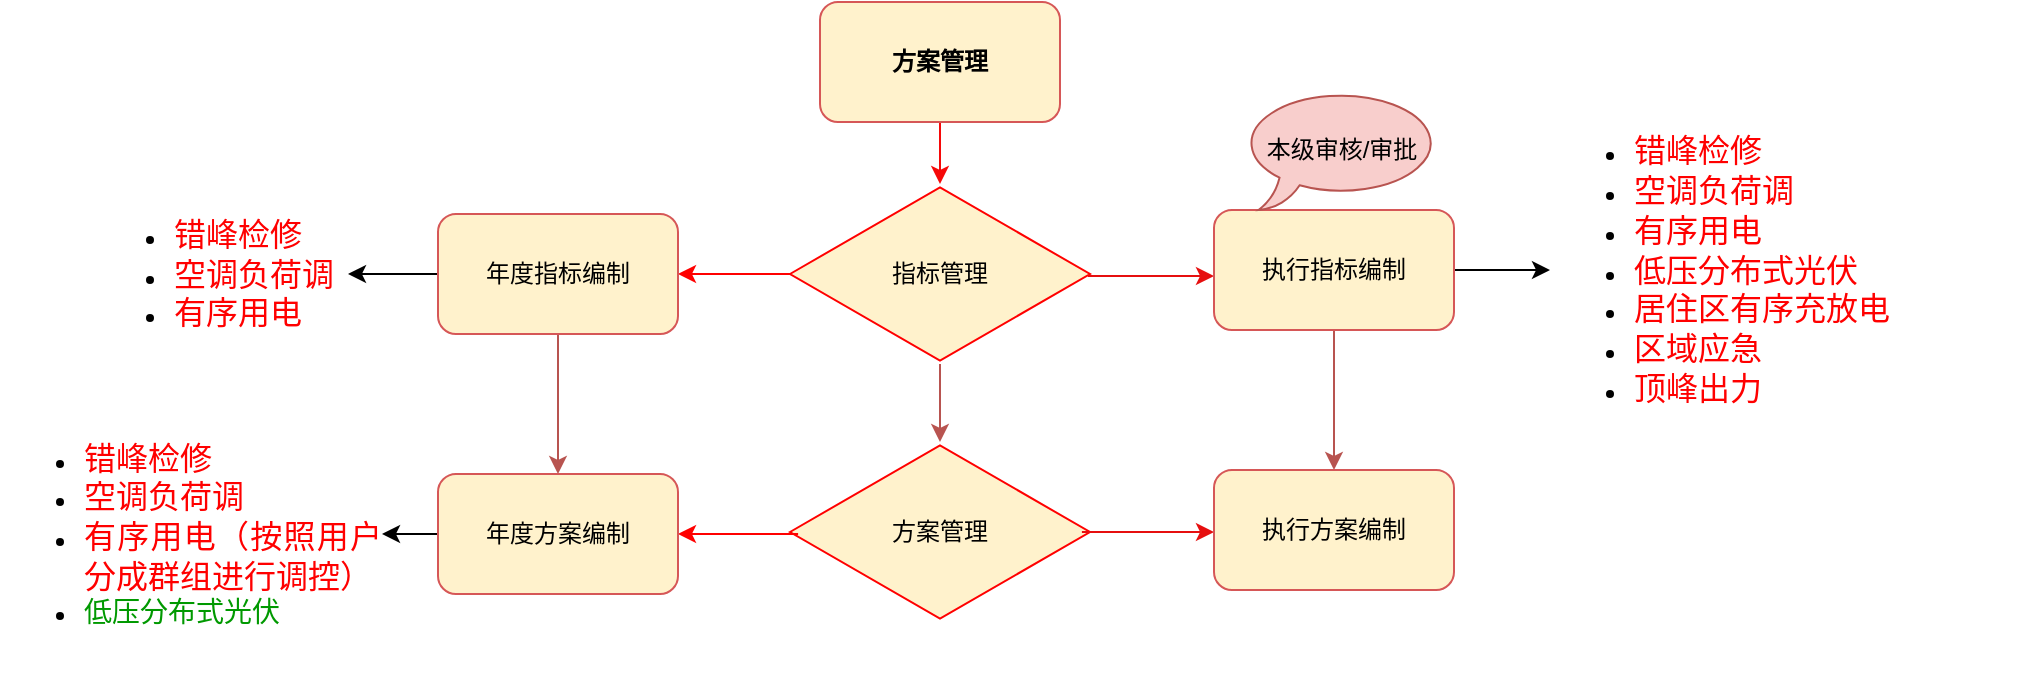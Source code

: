 <mxfile version="28.1.2">
  <diagram name="第 1 页" id="uxVhiXiy4YMAhK3iKIYt">
    <mxGraphModel dx="2600" dy="541" grid="0" gridSize="10" guides="1" tooltips="1" connect="1" arrows="1" fold="1" page="1" pageScale="1" pageWidth="1654" pageHeight="1169" math="0" shadow="0">
      <root>
        <mxCell id="0" />
        <mxCell id="1" parent="0" />
        <mxCell id="FnIHT5pYeZ_xfr5wdZOx-16" value="" style="edgeStyle=orthogonalEdgeStyle;rounded=0;orthogonalLoop=1;jettySize=auto;html=1;strokeColor=light-dark(#f60909, #ededed);" edge="1" parent="1" source="FnIHT5pYeZ_xfr5wdZOx-2" target="FnIHT5pYeZ_xfr5wdZOx-14">
          <mxGeometry relative="1" as="geometry" />
        </mxCell>
        <mxCell id="FnIHT5pYeZ_xfr5wdZOx-2" value="方案管理" style="whiteSpace=wrap;html=1;fillColor=#fff2cc;strokeColor=light-dark(#d65757, #6d5100);rounded=1;fontStyle=1;" vertex="1" parent="1">
          <mxGeometry x="386" y="58" width="120" height="60" as="geometry" />
        </mxCell>
        <mxCell id="FnIHT5pYeZ_xfr5wdZOx-20" style="edgeStyle=orthogonalEdgeStyle;rounded=0;orthogonalLoop=1;jettySize=auto;html=1;strokeColor=light-dark(#e60f0f, #ededed);exitX=0.993;exitY=0.511;exitDx=0;exitDy=0;exitPerimeter=0;" edge="1" parent="1" source="FnIHT5pYeZ_xfr5wdZOx-14" target="FnIHT5pYeZ_xfr5wdZOx-19">
          <mxGeometry relative="1" as="geometry">
            <mxPoint x="465" y="295" as="targetPoint" />
            <Array as="points">
              <mxPoint x="558" y="195" />
              <mxPoint x="558" y="195" />
            </Array>
          </mxGeometry>
        </mxCell>
        <mxCell id="FnIHT5pYeZ_xfr5wdZOx-21" style="edgeStyle=orthogonalEdgeStyle;rounded=0;orthogonalLoop=1;jettySize=auto;html=1;strokeColor=#FF0000;" edge="1" parent="1" source="FnIHT5pYeZ_xfr5wdZOx-14" target="FnIHT5pYeZ_xfr5wdZOx-18">
          <mxGeometry relative="1" as="geometry" />
        </mxCell>
        <mxCell id="FnIHT5pYeZ_xfr5wdZOx-25" style="edgeStyle=orthogonalEdgeStyle;rounded=0;orthogonalLoop=1;jettySize=auto;html=1;fillColor=#f8cecc;strokeColor=#b85450;" edge="1" parent="1" source="FnIHT5pYeZ_xfr5wdZOx-14" target="FnIHT5pYeZ_xfr5wdZOx-24">
          <mxGeometry relative="1" as="geometry" />
        </mxCell>
        <mxCell id="FnIHT5pYeZ_xfr5wdZOx-14" value="指标管理" style="html=1;whiteSpace=wrap;aspect=fixed;shape=isoRectangle;fillColor=#fff2cc;strokeColor=#FF0000;" vertex="1" parent="1">
          <mxGeometry x="371" y="149" width="150" height="90" as="geometry" />
        </mxCell>
        <mxCell id="FnIHT5pYeZ_xfr5wdZOx-31" style="edgeStyle=orthogonalEdgeStyle;rounded=0;orthogonalLoop=1;jettySize=auto;html=1;fillColor=#f8cecc;strokeColor=#b85450;" edge="1" parent="1" source="FnIHT5pYeZ_xfr5wdZOx-18" target="FnIHT5pYeZ_xfr5wdZOx-28">
          <mxGeometry relative="1" as="geometry" />
        </mxCell>
        <mxCell id="FnIHT5pYeZ_xfr5wdZOx-46" style="edgeStyle=orthogonalEdgeStyle;rounded=0;orthogonalLoop=1;jettySize=auto;html=1;" edge="1" parent="1" source="FnIHT5pYeZ_xfr5wdZOx-18" target="FnIHT5pYeZ_xfr5wdZOx-36">
          <mxGeometry relative="1" as="geometry" />
        </mxCell>
        <mxCell id="FnIHT5pYeZ_xfr5wdZOx-18" value="年度指标编制" style="rounded=1;whiteSpace=wrap;html=1;fillColor=#fff2cc;strokeColor=light-dark(#d65757, #6d5100);" vertex="1" parent="1">
          <mxGeometry x="195" y="164" width="120" height="60" as="geometry" />
        </mxCell>
        <mxCell id="FnIHT5pYeZ_xfr5wdZOx-30" style="edgeStyle=orthogonalEdgeStyle;rounded=0;orthogonalLoop=1;jettySize=auto;html=1;fillColor=#f8cecc;strokeColor=#b85450;" edge="1" parent="1" source="FnIHT5pYeZ_xfr5wdZOx-19" target="FnIHT5pYeZ_xfr5wdZOx-29">
          <mxGeometry relative="1" as="geometry" />
        </mxCell>
        <mxCell id="FnIHT5pYeZ_xfr5wdZOx-47" style="edgeStyle=orthogonalEdgeStyle;rounded=0;orthogonalLoop=1;jettySize=auto;html=1;" edge="1" parent="1" source="FnIHT5pYeZ_xfr5wdZOx-19" target="FnIHT5pYeZ_xfr5wdZOx-42">
          <mxGeometry relative="1" as="geometry" />
        </mxCell>
        <mxCell id="FnIHT5pYeZ_xfr5wdZOx-19" value="执行指标编制" style="rounded=1;whiteSpace=wrap;html=1;fillColor=#fff2cc;strokeColor=light-dark(#d65757, #6d5100);" vertex="1" parent="1">
          <mxGeometry x="583" y="162" width="120" height="60" as="geometry" />
        </mxCell>
        <mxCell id="FnIHT5pYeZ_xfr5wdZOx-24" value="方案管理" style="html=1;whiteSpace=wrap;aspect=fixed;shape=isoRectangle;fillColor=#fff2cc;strokeColor=#FF0000;" vertex="1" parent="1">
          <mxGeometry x="371" y="278" width="150" height="90" as="geometry" />
        </mxCell>
        <mxCell id="FnIHT5pYeZ_xfr5wdZOx-26" style="edgeStyle=orthogonalEdgeStyle;rounded=0;orthogonalLoop=1;jettySize=auto;html=1;strokeColor=light-dark(#e60f0f, #ededed);exitX=0.973;exitY=0.5;exitDx=0;exitDy=0;exitPerimeter=0;" edge="1" parent="1" target="FnIHT5pYeZ_xfr5wdZOx-29" source="FnIHT5pYeZ_xfr5wdZOx-24">
          <mxGeometry relative="1" as="geometry">
            <mxPoint x="462" y="425" as="targetPoint" />
            <mxPoint x="517" y="325" as="sourcePoint" />
            <Array as="points">
              <mxPoint x="548" y="323" />
              <mxPoint x="548" y="323" />
            </Array>
          </mxGeometry>
        </mxCell>
        <mxCell id="FnIHT5pYeZ_xfr5wdZOx-27" style="edgeStyle=orthogonalEdgeStyle;rounded=0;orthogonalLoop=1;jettySize=auto;html=1;strokeColor=#FF0000;exitX=0.027;exitY=0.511;exitDx=0;exitDy=0;exitPerimeter=0;" edge="1" parent="1" target="FnIHT5pYeZ_xfr5wdZOx-28" source="FnIHT5pYeZ_xfr5wdZOx-24">
          <mxGeometry relative="1" as="geometry">
            <mxPoint x="369" y="327" as="sourcePoint" />
          </mxGeometry>
        </mxCell>
        <mxCell id="FnIHT5pYeZ_xfr5wdZOx-45" style="edgeStyle=orthogonalEdgeStyle;rounded=0;orthogonalLoop=1;jettySize=auto;html=1;entryX=1;entryY=0.5;entryDx=0;entryDy=0;" edge="1" parent="1" source="FnIHT5pYeZ_xfr5wdZOx-28" target="FnIHT5pYeZ_xfr5wdZOx-41">
          <mxGeometry relative="1" as="geometry" />
        </mxCell>
        <mxCell id="FnIHT5pYeZ_xfr5wdZOx-28" value="年度方案编制" style="rounded=1;whiteSpace=wrap;html=1;fillColor=#fff2cc;strokeColor=light-dark(#d65757, #6d5100);" vertex="1" parent="1">
          <mxGeometry x="195" y="294" width="120" height="60" as="geometry" />
        </mxCell>
        <mxCell id="FnIHT5pYeZ_xfr5wdZOx-29" value="执行方案编制" style="rounded=1;whiteSpace=wrap;html=1;fillColor=#fff2cc;strokeColor=light-dark(#d65757, #6d5100);" vertex="1" parent="1">
          <mxGeometry x="583" y="292" width="120" height="60" as="geometry" />
        </mxCell>
        <mxCell id="FnIHT5pYeZ_xfr5wdZOx-33" value="本级审核/审批" style="whiteSpace=wrap;html=1;shape=mxgraph.basic.oval_callout;fillColor=#f8cecc;strokeColor=#b85450;" vertex="1" parent="1">
          <mxGeometry x="597" y="102" width="100" height="60" as="geometry" />
        </mxCell>
        <mxCell id="FnIHT5pYeZ_xfr5wdZOx-36" value="&lt;ul&gt;&lt;li&gt;&lt;p style=&quot;margin: 0pt 0pt 0.0pt; text-align: justify; font-family: &amp;quot;Times New Roman&amp;quot;; font-size: 10.5pt;&quot; class=&quot;MsoNormal&quot;&gt;&lt;span style=&quot;font-size: 12pt;&quot;&gt;&lt;font style=&quot;color: rgb(255, 0, 0);&quot; face=&quot;宋体&quot;&gt;错峰检修&lt;/font&gt;&lt;/span&gt;&lt;/p&gt;&lt;/li&gt;&lt;li&gt;&lt;p style=&quot;margin: 0pt 0pt 0.0pt; text-align: justify; font-family: &amp;quot;Times New Roman&amp;quot;; font-size: 10.5pt;&quot; class=&quot;MsoNormal&quot;&gt;&lt;span style=&quot;font-size: 12pt;&quot;&gt;&lt;font style=&quot;color: rgb(255, 0, 0);&quot; face=&quot;宋体&quot;&gt;空调负荷调&lt;/font&gt;&lt;/span&gt;&lt;/p&gt;&lt;/li&gt;&lt;li&gt;&lt;p style=&quot;margin: 0pt 0pt 0.0pt; text-align: justify; font-family: &amp;quot;Times New Roman&amp;quot;; font-size: 10.5pt;&quot; class=&quot;MsoNormal&quot;&gt;&lt;span style=&quot;font-size: 12pt;&quot;&gt;&lt;font style=&quot;color: rgb(255, 0, 0);&quot; face=&quot;宋体&quot;&gt;有序用电&lt;/font&gt;&lt;/span&gt;&lt;/p&gt;&lt;/li&gt;&lt;/ul&gt;" style="text;strokeColor=none;fillColor=none;html=1;whiteSpace=wrap;verticalAlign=middle;overflow=hidden;" vertex="1" parent="1">
          <mxGeometry x="21" y="150" width="129" height="88" as="geometry" />
        </mxCell>
        <mxCell id="FnIHT5pYeZ_xfr5wdZOx-41" value="&lt;ul&gt;&lt;li&gt;&lt;p style=&quot;margin: 0pt 0pt 0.0pt; text-align: justify; font-family: &amp;quot;Times New Roman&amp;quot;; font-size: 10.5pt;&quot; class=&quot;MsoNormal&quot;&gt;&lt;span style=&quot;font-size: 12pt;&quot;&gt;&lt;font style=&quot;color: rgb(255, 0, 0);&quot; face=&quot;宋体&quot;&gt;错峰检修&lt;/font&gt;&lt;/span&gt;&lt;/p&gt;&lt;/li&gt;&lt;li&gt;&lt;p style=&quot;margin: 0pt 0pt 0.0pt; text-align: justify; font-family: &amp;quot;Times New Roman&amp;quot;; font-size: 10.5pt;&quot; class=&quot;MsoNormal&quot;&gt;&lt;span style=&quot;font-size: 12pt;&quot;&gt;&lt;font style=&quot;color: rgb(255, 0, 0);&quot; face=&quot;宋体&quot;&gt;空调负荷调&lt;/font&gt;&lt;/span&gt;&lt;/p&gt;&lt;/li&gt;&lt;li&gt;&lt;p style=&quot;margin: 0pt 0pt 0.0pt; text-align: justify; font-family: &amp;quot;Times New Roman&amp;quot;; font-size: 10.5pt;&quot; class=&quot;MsoNormal&quot;&gt;&lt;span style=&quot;font-size: 12pt;&quot;&gt;&lt;font style=&quot;color: rgb(255, 0, 0);&quot; face=&quot;宋体&quot;&gt;有序用电（按照用户分成群组进行调控）&lt;/font&gt;&lt;/span&gt;&lt;/p&gt;&lt;/li&gt;&lt;li&gt;&lt;p style=&quot;margin: 0pt 0pt 0.0pt; text-align: justify; font-family: &amp;quot;Times New Roman&amp;quot;; font-size: 10.5pt;&quot; class=&quot;MsoNormal&quot;&gt;&lt;span style=&quot;font-size: 12pt;&quot;&gt;&lt;font style=&quot;color: rgb(0, 153, 0);&quot; face=&quot;宋体&quot;&gt;&lt;/font&gt;&lt;/span&gt;&lt;/p&gt;&lt;p style=&quot;margin: 0pt 0pt 0.0pt; text-align: justify; font-family: &amp;quot;Times New Roman&amp;quot;; font-size: 10.5pt;&quot; class=&quot;MsoNormal&quot;&gt;&lt;span style=&quot;font-size: 10.5pt;&quot;&gt;&lt;font style=&quot;color: rgb(0, 153, 0);&quot; face=&quot;宋体&quot;&gt;低压分布式光伏&lt;/font&gt;&lt;/span&gt;&lt;/p&gt;&lt;/li&gt;&lt;/ul&gt;" style="text;strokeColor=none;fillColor=none;html=1;whiteSpace=wrap;verticalAlign=middle;overflow=hidden;" vertex="1" parent="1">
          <mxGeometry x="-24" y="254.5" width="191" height="139" as="geometry" />
        </mxCell>
        <mxCell id="FnIHT5pYeZ_xfr5wdZOx-42" value="&lt;ul&gt;&lt;li&gt;&lt;p style=&quot;margin: 0pt 0pt 0.0pt; text-align: justify; font-family: &amp;quot;Times New Roman&amp;quot;; font-size: 10.5pt;&quot; class=&quot;MsoNormal&quot;&gt;&lt;span style=&quot;font-size: 12pt;&quot;&gt;&lt;font style=&quot;color: rgb(255, 0, 0);&quot; face=&quot;宋体&quot;&gt;错峰检修&lt;/font&gt;&lt;/span&gt;&lt;/p&gt;&lt;/li&gt;&lt;li&gt;&lt;p style=&quot;margin: 0pt 0pt 0.0pt; text-align: justify; font-family: &amp;quot;Times New Roman&amp;quot;; font-size: 10.5pt;&quot; class=&quot;MsoNormal&quot;&gt;&lt;span style=&quot;font-size: 12pt;&quot;&gt;&lt;font style=&quot;color: rgb(255, 0, 0);&quot; face=&quot;宋体&quot;&gt;空调负荷调&lt;/font&gt;&lt;/span&gt;&lt;/p&gt;&lt;/li&gt;&lt;li&gt;&lt;p style=&quot;margin: 0pt 0pt 0.0pt; text-align: justify; font-family: &amp;quot;Times New Roman&amp;quot;; font-size: 10.5pt;&quot; class=&quot;MsoNormal&quot;&gt;&lt;span style=&quot;font-size: 12pt;&quot;&gt;&lt;font style=&quot;color: rgb(255, 0, 0);&quot; face=&quot;宋体&quot;&gt;有序用电&lt;/font&gt;&lt;/span&gt;&lt;/p&gt;&lt;/li&gt;&lt;li&gt;&lt;p style=&quot;margin: 0pt 0pt 0.0pt; text-align: justify; font-family: &amp;quot;Times New Roman&amp;quot;; font-size: 10.5pt;&quot; class=&quot;MsoNormal&quot;&gt;&lt;span style=&quot;font-size: 12pt;&quot;&gt;&lt;font style=&quot;color: rgb(255, 0, 0);&quot; face=&quot;宋体&quot;&gt;低压分布式光伏&lt;/font&gt;&lt;/span&gt;&lt;/p&gt;&lt;/li&gt;&lt;li&gt;&lt;p style=&quot;margin: 0pt 0pt 0.0pt; text-align: justify; font-family: &amp;quot;Times New Roman&amp;quot;; font-size: 10.5pt;&quot; class=&quot;MsoNormal&quot;&gt;&lt;span style=&quot;font-size: 12pt;&quot;&gt;&lt;font style=&quot;color: rgb(255, 0, 0);&quot; face=&quot;宋体&quot;&gt;居住区有序充放电&lt;/font&gt;&lt;/span&gt;&lt;/p&gt;&lt;/li&gt;&lt;li&gt;&lt;p style=&quot;margin: 0pt 0pt 0.0pt; text-align: justify; font-family: &amp;quot;Times New Roman&amp;quot;; font-size: 10.5pt;&quot; class=&quot;MsoNormal&quot;&gt;&lt;span style=&quot;font-size: 12pt;&quot;&gt;&lt;font style=&quot;color: rgb(255, 0, 0);&quot; face=&quot;宋体&quot;&gt;区域应急&lt;/font&gt;&lt;/span&gt;&lt;/p&gt;&lt;/li&gt;&lt;li&gt;&lt;p style=&quot;margin: 0pt 0pt 0.0pt; text-align: justify; font-family: &amp;quot;Times New Roman&amp;quot;; font-size: 10.5pt;&quot; class=&quot;MsoNormal&quot;&gt;&lt;span style=&quot;font-size: 12pt;&quot;&gt;&lt;font style=&quot;color: rgb(255, 0, 0);&quot; face=&quot;宋体&quot;&gt;顶峰出力&lt;/font&gt;&lt;/span&gt;&lt;/p&gt;&lt;/li&gt;&lt;/ul&gt;" style="text;strokeColor=none;fillColor=none;html=1;whiteSpace=wrap;verticalAlign=middle;overflow=hidden;" vertex="1" parent="1">
          <mxGeometry x="751" y="104" width="234" height="176" as="geometry" />
        </mxCell>
      </root>
    </mxGraphModel>
  </diagram>
</mxfile>
